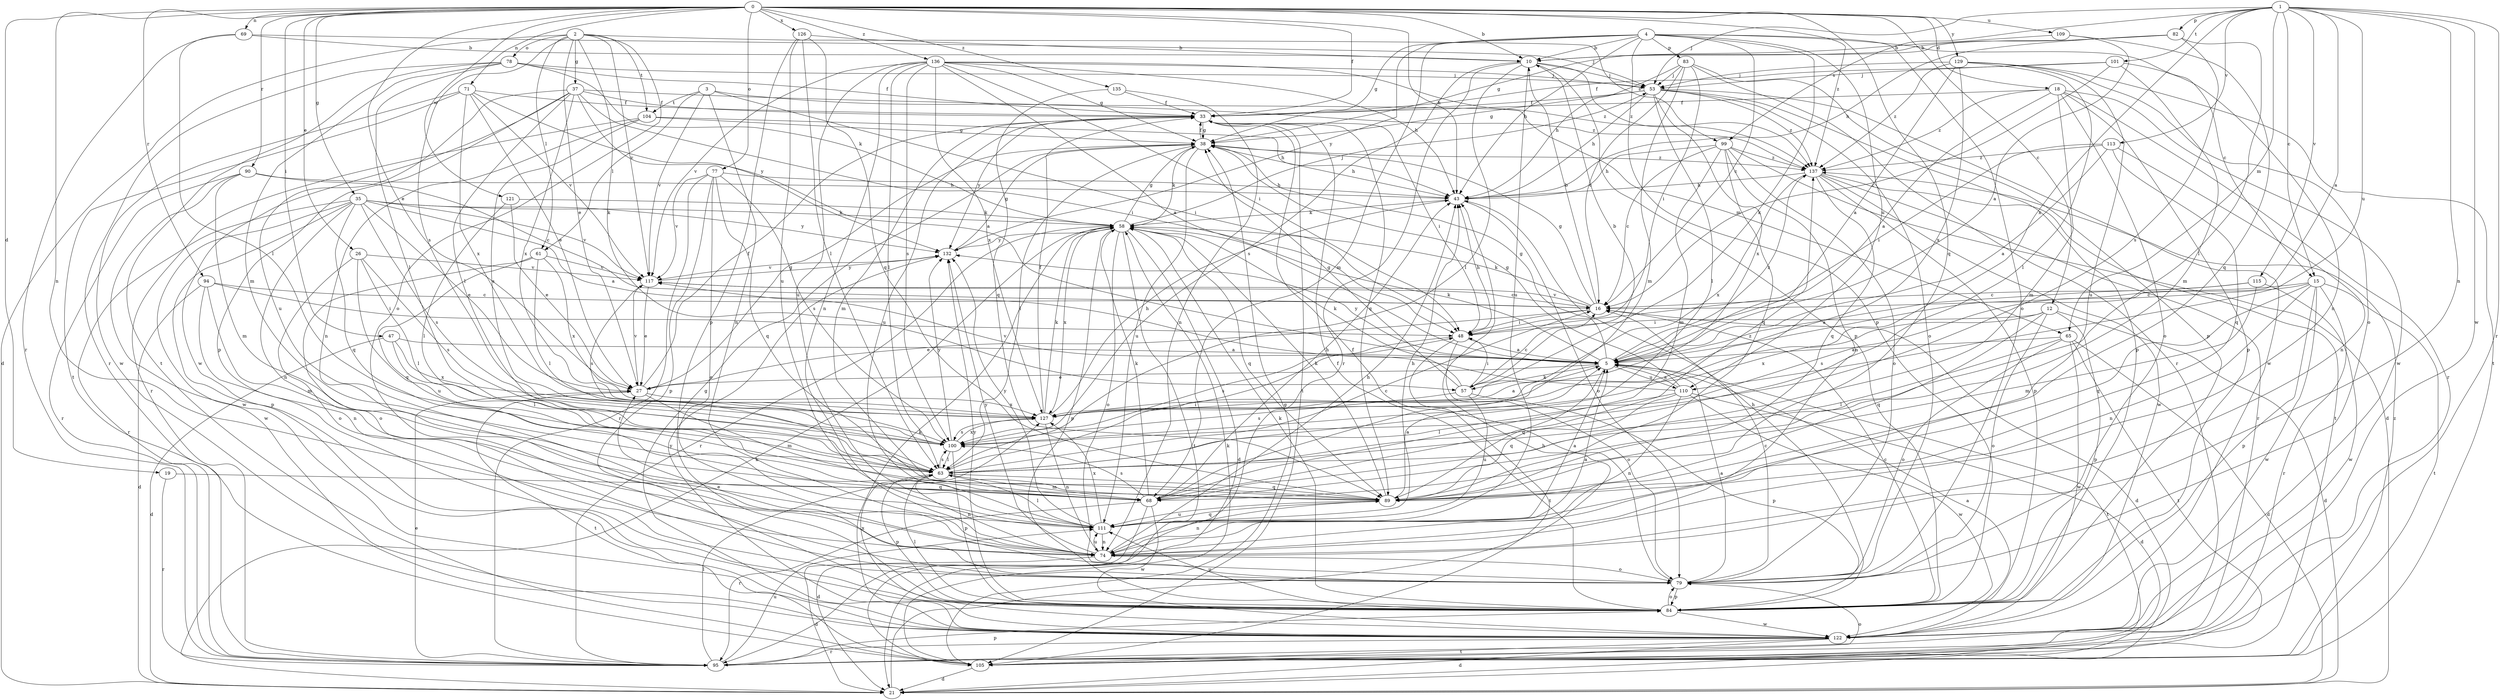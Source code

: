 strict digraph  {
0;
1;
2;
3;
4;
5;
10;
12;
15;
16;
18;
19;
21;
26;
27;
33;
35;
37;
38;
43;
47;
48;
53;
57;
58;
61;
63;
65;
68;
69;
71;
74;
77;
78;
79;
82;
83;
84;
89;
90;
94;
95;
99;
100;
101;
104;
105;
109;
110;
111;
113;
115;
117;
121;
122;
126;
127;
129;
132;
135;
136;
137;
0 -> 10  [label=b];
0 -> 12  [label=c];
0 -> 18  [label=d];
0 -> 19  [label=d];
0 -> 26  [label=e];
0 -> 27  [label=e];
0 -> 33  [label=f];
0 -> 35  [label=g];
0 -> 43  [label=h];
0 -> 47  [label=i];
0 -> 69  [label=n];
0 -> 71  [label=n];
0 -> 74  [label=n];
0 -> 77  [label=o];
0 -> 89  [label=q];
0 -> 90  [label=r];
0 -> 94  [label=r];
0 -> 109  [label=u];
0 -> 121  [label=w];
0 -> 126  [label=x];
0 -> 129  [label=y];
0 -> 135  [label=z];
0 -> 136  [label=z];
0 -> 137  [label=z];
1 -> 5  [label=a];
1 -> 15  [label=c];
1 -> 53  [label=j];
1 -> 65  [label=m];
1 -> 74  [label=n];
1 -> 82  [label=p];
1 -> 95  [label=r];
1 -> 99  [label=s];
1 -> 101  [label=t];
1 -> 110  [label=u];
1 -> 113  [label=v];
1 -> 115  [label=v];
1 -> 122  [label=w];
1 -> 127  [label=x];
2 -> 21  [label=d];
2 -> 27  [label=e];
2 -> 37  [label=g];
2 -> 57  [label=k];
2 -> 61  [label=l];
2 -> 78  [label=o];
2 -> 79  [label=o];
2 -> 99  [label=s];
2 -> 100  [label=s];
2 -> 104  [label=t];
2 -> 117  [label=v];
3 -> 48  [label=i];
3 -> 61  [label=l];
3 -> 65  [label=m];
3 -> 74  [label=n];
3 -> 104  [label=t];
3 -> 117  [label=v];
4 -> 10  [label=b];
4 -> 15  [label=c];
4 -> 16  [label=c];
4 -> 38  [label=g];
4 -> 43  [label=h];
4 -> 57  [label=k];
4 -> 68  [label=m];
4 -> 79  [label=o];
4 -> 83  [label=p];
4 -> 84  [label=p];
4 -> 110  [label=u];
4 -> 132  [label=y];
5 -> 27  [label=e];
5 -> 38  [label=g];
5 -> 57  [label=k];
5 -> 58  [label=k];
5 -> 89  [label=q];
5 -> 105  [label=t];
5 -> 110  [label=u];
5 -> 132  [label=y];
5 -> 137  [label=z];
10 -> 53  [label=j];
10 -> 63  [label=l];
10 -> 84  [label=p];
10 -> 95  [label=r];
10 -> 100  [label=s];
10 -> 111  [label=u];
10 -> 137  [label=z];
12 -> 21  [label=d];
12 -> 48  [label=i];
12 -> 79  [label=o];
12 -> 84  [label=p];
12 -> 89  [label=q];
12 -> 127  [label=x];
15 -> 16  [label=c];
15 -> 74  [label=n];
15 -> 84  [label=p];
15 -> 89  [label=q];
15 -> 95  [label=r];
15 -> 100  [label=s];
15 -> 105  [label=t];
15 -> 122  [label=w];
16 -> 10  [label=b];
16 -> 21  [label=d];
16 -> 27  [label=e];
16 -> 38  [label=g];
16 -> 48  [label=i];
16 -> 58  [label=k];
16 -> 117  [label=v];
18 -> 5  [label=a];
18 -> 33  [label=f];
18 -> 68  [label=m];
18 -> 79  [label=o];
18 -> 84  [label=p];
18 -> 95  [label=r];
18 -> 122  [label=w];
18 -> 137  [label=z];
19 -> 89  [label=q];
19 -> 95  [label=r];
21 -> 43  [label=h];
21 -> 58  [label=k];
26 -> 63  [label=l];
26 -> 79  [label=o];
26 -> 89  [label=q];
26 -> 100  [label=s];
26 -> 117  [label=v];
27 -> 33  [label=f];
27 -> 38  [label=g];
27 -> 68  [label=m];
27 -> 105  [label=t];
27 -> 117  [label=v];
27 -> 127  [label=x];
33 -> 38  [label=g];
33 -> 48  [label=i];
33 -> 68  [label=m];
33 -> 89  [label=q];
33 -> 105  [label=t];
33 -> 111  [label=u];
33 -> 132  [label=y];
35 -> 5  [label=a];
35 -> 27  [label=e];
35 -> 58  [label=k];
35 -> 74  [label=n];
35 -> 84  [label=p];
35 -> 89  [label=q];
35 -> 95  [label=r];
35 -> 100  [label=s];
35 -> 117  [label=v];
35 -> 122  [label=w];
35 -> 132  [label=y];
37 -> 5  [label=a];
37 -> 33  [label=f];
37 -> 48  [label=i];
37 -> 63  [label=l];
37 -> 84  [label=p];
37 -> 111  [label=u];
37 -> 122  [label=w];
37 -> 127  [label=x];
37 -> 137  [label=z];
38 -> 33  [label=f];
38 -> 43  [label=h];
38 -> 58  [label=k];
38 -> 63  [label=l];
38 -> 111  [label=u];
38 -> 137  [label=z];
43 -> 58  [label=k];
43 -> 79  [label=o];
47 -> 5  [label=a];
47 -> 21  [label=d];
47 -> 63  [label=l];
47 -> 127  [label=x];
48 -> 5  [label=a];
48 -> 43  [label=h];
48 -> 79  [label=o];
48 -> 100  [label=s];
48 -> 105  [label=t];
53 -> 33  [label=f];
53 -> 38  [label=g];
53 -> 43  [label=h];
53 -> 63  [label=l];
53 -> 79  [label=o];
53 -> 84  [label=p];
53 -> 122  [label=w];
53 -> 127  [label=x];
53 -> 137  [label=z];
57 -> 10  [label=b];
57 -> 16  [label=c];
57 -> 38  [label=g];
57 -> 48  [label=i];
57 -> 58  [label=k];
57 -> 84  [label=p];
57 -> 100  [label=s];
57 -> 111  [label=u];
58 -> 21  [label=d];
58 -> 38  [label=g];
58 -> 53  [label=j];
58 -> 79  [label=o];
58 -> 84  [label=p];
58 -> 89  [label=q];
58 -> 95  [label=r];
58 -> 105  [label=t];
58 -> 127  [label=x];
58 -> 132  [label=y];
61 -> 63  [label=l];
61 -> 79  [label=o];
61 -> 111  [label=u];
61 -> 117  [label=v];
61 -> 127  [label=x];
63 -> 16  [label=c];
63 -> 48  [label=i];
63 -> 68  [label=m];
63 -> 74  [label=n];
63 -> 84  [label=p];
63 -> 89  [label=q];
63 -> 100  [label=s];
65 -> 5  [label=a];
65 -> 21  [label=d];
65 -> 63  [label=l];
65 -> 79  [label=o];
65 -> 105  [label=t];
65 -> 122  [label=w];
68 -> 21  [label=d];
68 -> 43  [label=h];
68 -> 58  [label=k];
68 -> 95  [label=r];
68 -> 100  [label=s];
68 -> 122  [label=w];
68 -> 137  [label=z];
69 -> 10  [label=b];
69 -> 53  [label=j];
69 -> 63  [label=l];
69 -> 95  [label=r];
71 -> 27  [label=e];
71 -> 33  [label=f];
71 -> 105  [label=t];
71 -> 117  [label=v];
71 -> 122  [label=w];
71 -> 127  [label=x];
71 -> 132  [label=y];
74 -> 5  [label=a];
74 -> 21  [label=d];
74 -> 43  [label=h];
74 -> 79  [label=o];
74 -> 111  [label=u];
74 -> 132  [label=y];
77 -> 43  [label=h];
77 -> 79  [label=o];
77 -> 84  [label=p];
77 -> 89  [label=q];
77 -> 95  [label=r];
77 -> 100  [label=s];
77 -> 117  [label=v];
78 -> 33  [label=f];
78 -> 53  [label=j];
78 -> 58  [label=k];
78 -> 63  [label=l];
78 -> 68  [label=m];
78 -> 95  [label=r];
78 -> 105  [label=t];
79 -> 5  [label=a];
79 -> 16  [label=c];
79 -> 27  [label=e];
79 -> 33  [label=f];
79 -> 84  [label=p];
82 -> 10  [label=b];
82 -> 38  [label=g];
82 -> 43  [label=h];
82 -> 63  [label=l];
82 -> 100  [label=s];
83 -> 16  [label=c];
83 -> 43  [label=h];
83 -> 48  [label=i];
83 -> 53  [label=j];
83 -> 68  [label=m];
83 -> 84  [label=p];
83 -> 95  [label=r];
84 -> 16  [label=c];
84 -> 33  [label=f];
84 -> 43  [label=h];
84 -> 58  [label=k];
84 -> 63  [label=l];
84 -> 79  [label=o];
84 -> 111  [label=u];
84 -> 122  [label=w];
84 -> 132  [label=y];
89 -> 5  [label=a];
89 -> 58  [label=k];
89 -> 74  [label=n];
89 -> 111  [label=u];
90 -> 16  [label=c];
90 -> 43  [label=h];
90 -> 68  [label=m];
90 -> 95  [label=r];
90 -> 122  [label=w];
94 -> 16  [label=c];
94 -> 21  [label=d];
94 -> 48  [label=i];
94 -> 68  [label=m];
94 -> 74  [label=n];
95 -> 27  [label=e];
95 -> 63  [label=l];
95 -> 84  [label=p];
95 -> 111  [label=u];
99 -> 16  [label=c];
99 -> 21  [label=d];
99 -> 43  [label=h];
99 -> 68  [label=m];
99 -> 74  [label=n];
99 -> 79  [label=o];
99 -> 89  [label=q];
99 -> 137  [label=z];
100 -> 63  [label=l];
100 -> 84  [label=p];
100 -> 127  [label=x];
100 -> 132  [label=y];
101 -> 16  [label=c];
101 -> 33  [label=f];
101 -> 53  [label=j];
101 -> 68  [label=m];
101 -> 74  [label=n];
104 -> 38  [label=g];
104 -> 43  [label=h];
104 -> 74  [label=n];
104 -> 95  [label=r];
104 -> 100  [label=s];
105 -> 21  [label=d];
105 -> 38  [label=g];
105 -> 58  [label=k];
105 -> 79  [label=o];
105 -> 137  [label=z];
109 -> 5  [label=a];
109 -> 10  [label=b];
109 -> 89  [label=q];
110 -> 5  [label=a];
110 -> 21  [label=d];
110 -> 38  [label=g];
110 -> 63  [label=l];
110 -> 74  [label=n];
110 -> 89  [label=q];
110 -> 117  [label=v];
110 -> 122  [label=w];
111 -> 5  [label=a];
111 -> 43  [label=h];
111 -> 63  [label=l];
111 -> 74  [label=n];
111 -> 89  [label=q];
111 -> 127  [label=x];
111 -> 132  [label=y];
113 -> 5  [label=a];
113 -> 48  [label=i];
113 -> 74  [label=n];
113 -> 89  [label=q];
113 -> 137  [label=z];
115 -> 5  [label=a];
115 -> 16  [label=c];
115 -> 68  [label=m];
115 -> 122  [label=w];
117 -> 16  [label=c];
117 -> 27  [label=e];
117 -> 100  [label=s];
117 -> 132  [label=y];
121 -> 27  [label=e];
121 -> 58  [label=k];
121 -> 63  [label=l];
122 -> 5  [label=a];
122 -> 21  [label=d];
122 -> 38  [label=g];
122 -> 58  [label=k];
122 -> 95  [label=r];
122 -> 105  [label=t];
122 -> 127  [label=x];
122 -> 132  [label=y];
126 -> 10  [label=b];
126 -> 63  [label=l];
126 -> 84  [label=p];
126 -> 89  [label=q];
126 -> 111  [label=u];
127 -> 5  [label=a];
127 -> 33  [label=f];
127 -> 43  [label=h];
127 -> 58  [label=k];
127 -> 74  [label=n];
127 -> 100  [label=s];
129 -> 5  [label=a];
129 -> 53  [label=j];
129 -> 63  [label=l];
129 -> 79  [label=o];
129 -> 105  [label=t];
129 -> 111  [label=u];
129 -> 127  [label=x];
129 -> 137  [label=z];
132 -> 38  [label=g];
132 -> 117  [label=v];
135 -> 33  [label=f];
135 -> 74  [label=n];
135 -> 89  [label=q];
136 -> 5  [label=a];
136 -> 38  [label=g];
136 -> 43  [label=h];
136 -> 48  [label=i];
136 -> 53  [label=j];
136 -> 63  [label=l];
136 -> 74  [label=n];
136 -> 100  [label=s];
136 -> 111  [label=u];
136 -> 117  [label=v];
136 -> 127  [label=x];
136 -> 137  [label=z];
137 -> 43  [label=h];
137 -> 84  [label=p];
137 -> 89  [label=q];
137 -> 95  [label=r];
137 -> 105  [label=t];
137 -> 122  [label=w];
137 -> 127  [label=x];
}
